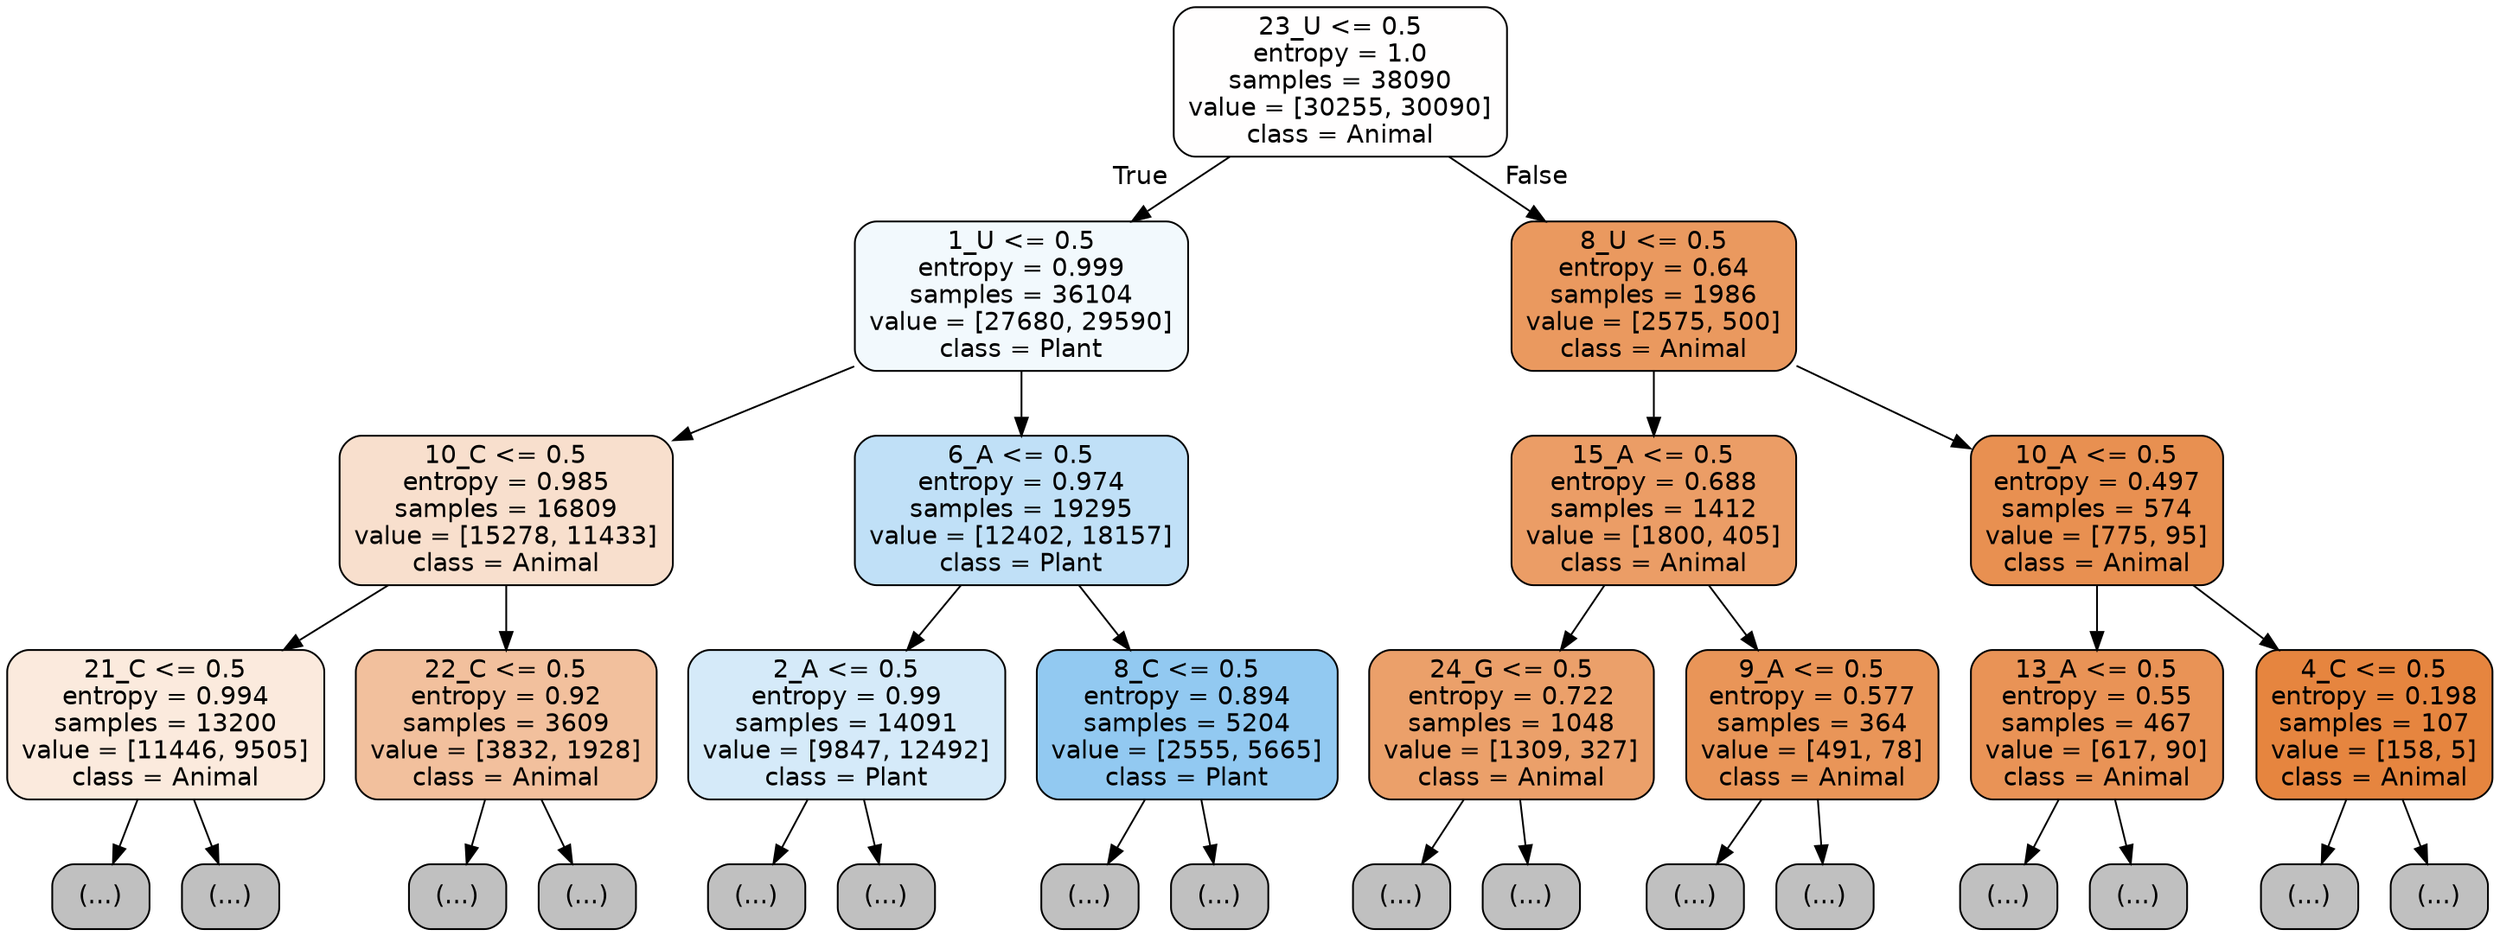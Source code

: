 digraph Tree {
node [shape=box, style="filled, rounded", color="black", fontname="helvetica"] ;
edge [fontname="helvetica"] ;
0 [label="23_U <= 0.5\nentropy = 1.0\nsamples = 38090\nvalue = [30255, 30090]\nclass = Animal", fillcolor="#fffefe"] ;
1 [label="1_U <= 0.5\nentropy = 0.999\nsamples = 36104\nvalue = [27680, 29590]\nclass = Plant", fillcolor="#f2f9fd"] ;
0 -> 1 [labeldistance=2.5, labelangle=45, headlabel="True"] ;
2 [label="10_C <= 0.5\nentropy = 0.985\nsamples = 16809\nvalue = [15278, 11433]\nclass = Animal", fillcolor="#f8dfcd"] ;
1 -> 2 ;
3 [label="21_C <= 0.5\nentropy = 0.994\nsamples = 13200\nvalue = [11446, 9505]\nclass = Animal", fillcolor="#fbeadd"] ;
2 -> 3 ;
4 [label="(...)", fillcolor="#C0C0C0"] ;
3 -> 4 ;
5687 [label="(...)", fillcolor="#C0C0C0"] ;
3 -> 5687 ;
7108 [label="22_C <= 0.5\nentropy = 0.92\nsamples = 3609\nvalue = [3832, 1928]\nclass = Animal", fillcolor="#f2c09d"] ;
2 -> 7108 ;
7109 [label="(...)", fillcolor="#C0C0C0"] ;
7108 -> 7109 ;
8926 [label="(...)", fillcolor="#C0C0C0"] ;
7108 -> 8926 ;
9167 [label="6_A <= 0.5\nentropy = 0.974\nsamples = 19295\nvalue = [12402, 18157]\nclass = Plant", fillcolor="#c0e0f7"] ;
1 -> 9167 ;
9168 [label="2_A <= 0.5\nentropy = 0.99\nsamples = 14091\nvalue = [9847, 12492]\nclass = Plant", fillcolor="#d5eaf9"] ;
9167 -> 9168 ;
9169 [label="(...)", fillcolor="#C0C0C0"] ;
9168 -> 9169 ;
13460 [label="(...)", fillcolor="#C0C0C0"] ;
9168 -> 13460 ;
14523 [label="8_C <= 0.5\nentropy = 0.894\nsamples = 5204\nvalue = [2555, 5665]\nclass = Plant", fillcolor="#92c9f1"] ;
9167 -> 14523 ;
14524 [label="(...)", fillcolor="#C0C0C0"] ;
14523 -> 14524 ;
15893 [label="(...)", fillcolor="#C0C0C0"] ;
14523 -> 15893 ;
16226 [label="8_U <= 0.5\nentropy = 0.64\nsamples = 1986\nvalue = [2575, 500]\nclass = Animal", fillcolor="#ea995f"] ;
0 -> 16226 [labeldistance=2.5, labelangle=-45, headlabel="False"] ;
16227 [label="15_A <= 0.5\nentropy = 0.688\nsamples = 1412\nvalue = [1800, 405]\nclass = Animal", fillcolor="#eb9d66"] ;
16226 -> 16227 ;
16228 [label="24_G <= 0.5\nentropy = 0.722\nsamples = 1048\nvalue = [1309, 327]\nclass = Animal", fillcolor="#eba06a"] ;
16227 -> 16228 ;
16229 [label="(...)", fillcolor="#C0C0C0"] ;
16228 -> 16229 ;
16578 [label="(...)", fillcolor="#C0C0C0"] ;
16228 -> 16578 ;
16673 [label="9_A <= 0.5\nentropy = 0.577\nsamples = 364\nvalue = [491, 78]\nclass = Animal", fillcolor="#e99558"] ;
16227 -> 16673 ;
16674 [label="(...)", fillcolor="#C0C0C0"] ;
16673 -> 16674 ;
16769 [label="(...)", fillcolor="#C0C0C0"] ;
16673 -> 16769 ;
16820 [label="10_A <= 0.5\nentropy = 0.497\nsamples = 574\nvalue = [775, 95]\nclass = Animal", fillcolor="#e89051"] ;
16226 -> 16820 ;
16821 [label="13_A <= 0.5\nentropy = 0.55\nsamples = 467\nvalue = [617, 90]\nclass = Animal", fillcolor="#e99356"] ;
16820 -> 16821 ;
16822 [label="(...)", fillcolor="#C0C0C0"] ;
16821 -> 16822 ;
16935 [label="(...)", fillcolor="#C0C0C0"] ;
16821 -> 16935 ;
16970 [label="4_C <= 0.5\nentropy = 0.198\nsamples = 107\nvalue = [158, 5]\nclass = Animal", fillcolor="#e6853f"] ;
16820 -> 16970 ;
16971 [label="(...)", fillcolor="#C0C0C0"] ;
16970 -> 16971 ;
16986 [label="(...)", fillcolor="#C0C0C0"] ;
16970 -> 16986 ;
}